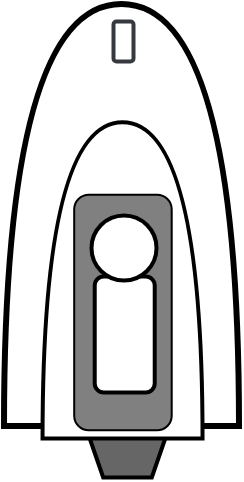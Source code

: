 <mxfile>
    <diagram id="Cn8XWGds1wUuWcc1IZfI" name="ページ1">
        <mxGraphModel dx="1042" dy="568" grid="1" gridSize="10" guides="1" tooltips="1" connect="1" arrows="1" fold="1" page="1" pageScale="1" pageWidth="700" pageHeight="730" math="0" shadow="0">
            <root>
                <mxCell id="0"/>
                <mxCell id="1" parent="0"/>
                <mxCell id="19" value="" style="group" parent="1" vertex="1" connectable="0">
                    <mxGeometry x="2" y="1" width="117.5" height="236.75" as="geometry"/>
                </mxCell>
                <mxCell id="15" value="" style="verticalLabelPosition=middle;verticalAlign=middle;html=1;shape=trapezoid;perimeter=trapezoidPerimeter;whiteSpace=wrap;size=0.23;arcSize=10;flipV=1;labelPosition=center;align=center;strokeColor=#000000;fillColor=#666666;strokeWidth=2;" parent="19" vertex="1">
                    <mxGeometry x="39.25" y="206.75" width="45" height="30" as="geometry"/>
                </mxCell>
                <mxCell id="5" value="" style="shape=or;whiteSpace=wrap;html=1;rotation=-90;fillColor=#FFFFFF;strokeWidth=3;" parent="19" vertex="1">
                    <mxGeometry x="-46.75" y="46.75" width="211" height="117.5" as="geometry"/>
                </mxCell>
                <mxCell id="7" value="" style="shape=or;whiteSpace=wrap;html=1;rotation=-90;strokeColor=#000000;fillColor=#FFFFFF;strokeWidth=2;" parent="19" vertex="1">
                    <mxGeometry x="-19.8" y="98.2" width="158.15" height="80" as="geometry"/>
                </mxCell>
                <mxCell id="9" value="" style="rounded=1;whiteSpace=wrap;html=1;rotation=-90;fillColor=#808080;" parent="19" vertex="1">
                    <mxGeometry x="0.58" y="129.88" width="117.79" height="48.75" as="geometry"/>
                </mxCell>
                <mxCell id="10" value="" style="rounded=1;whiteSpace=wrap;html=1;fillColor=#FFFFFF;strokeColor=#36393d;strokeWidth=2;" parent="19" vertex="1">
                    <mxGeometry x="54.75" y="8.75" width="10" height="20" as="geometry"/>
                </mxCell>
                <mxCell id="16" value="" style="rounded=1;whiteSpace=wrap;html=1;fillColor=#FFFFFF;strokeColor=#000000;strokeWidth=2;" parent="19" vertex="1">
                    <mxGeometry x="45.36" y="136.25" width="30" height="58" as="geometry"/>
                </mxCell>
                <mxCell id="18" value="" style="ellipse;whiteSpace=wrap;html=1;aspect=fixed;strokeColor=#000000;fillColor=#FFFFFF;strokeWidth=2;" parent="19" vertex="1">
                    <mxGeometry x="43.75" y="105.75" width="32.5" height="32.5" as="geometry"/>
                </mxCell>
            </root>
        </mxGraphModel>
    </diagram>
</mxfile>